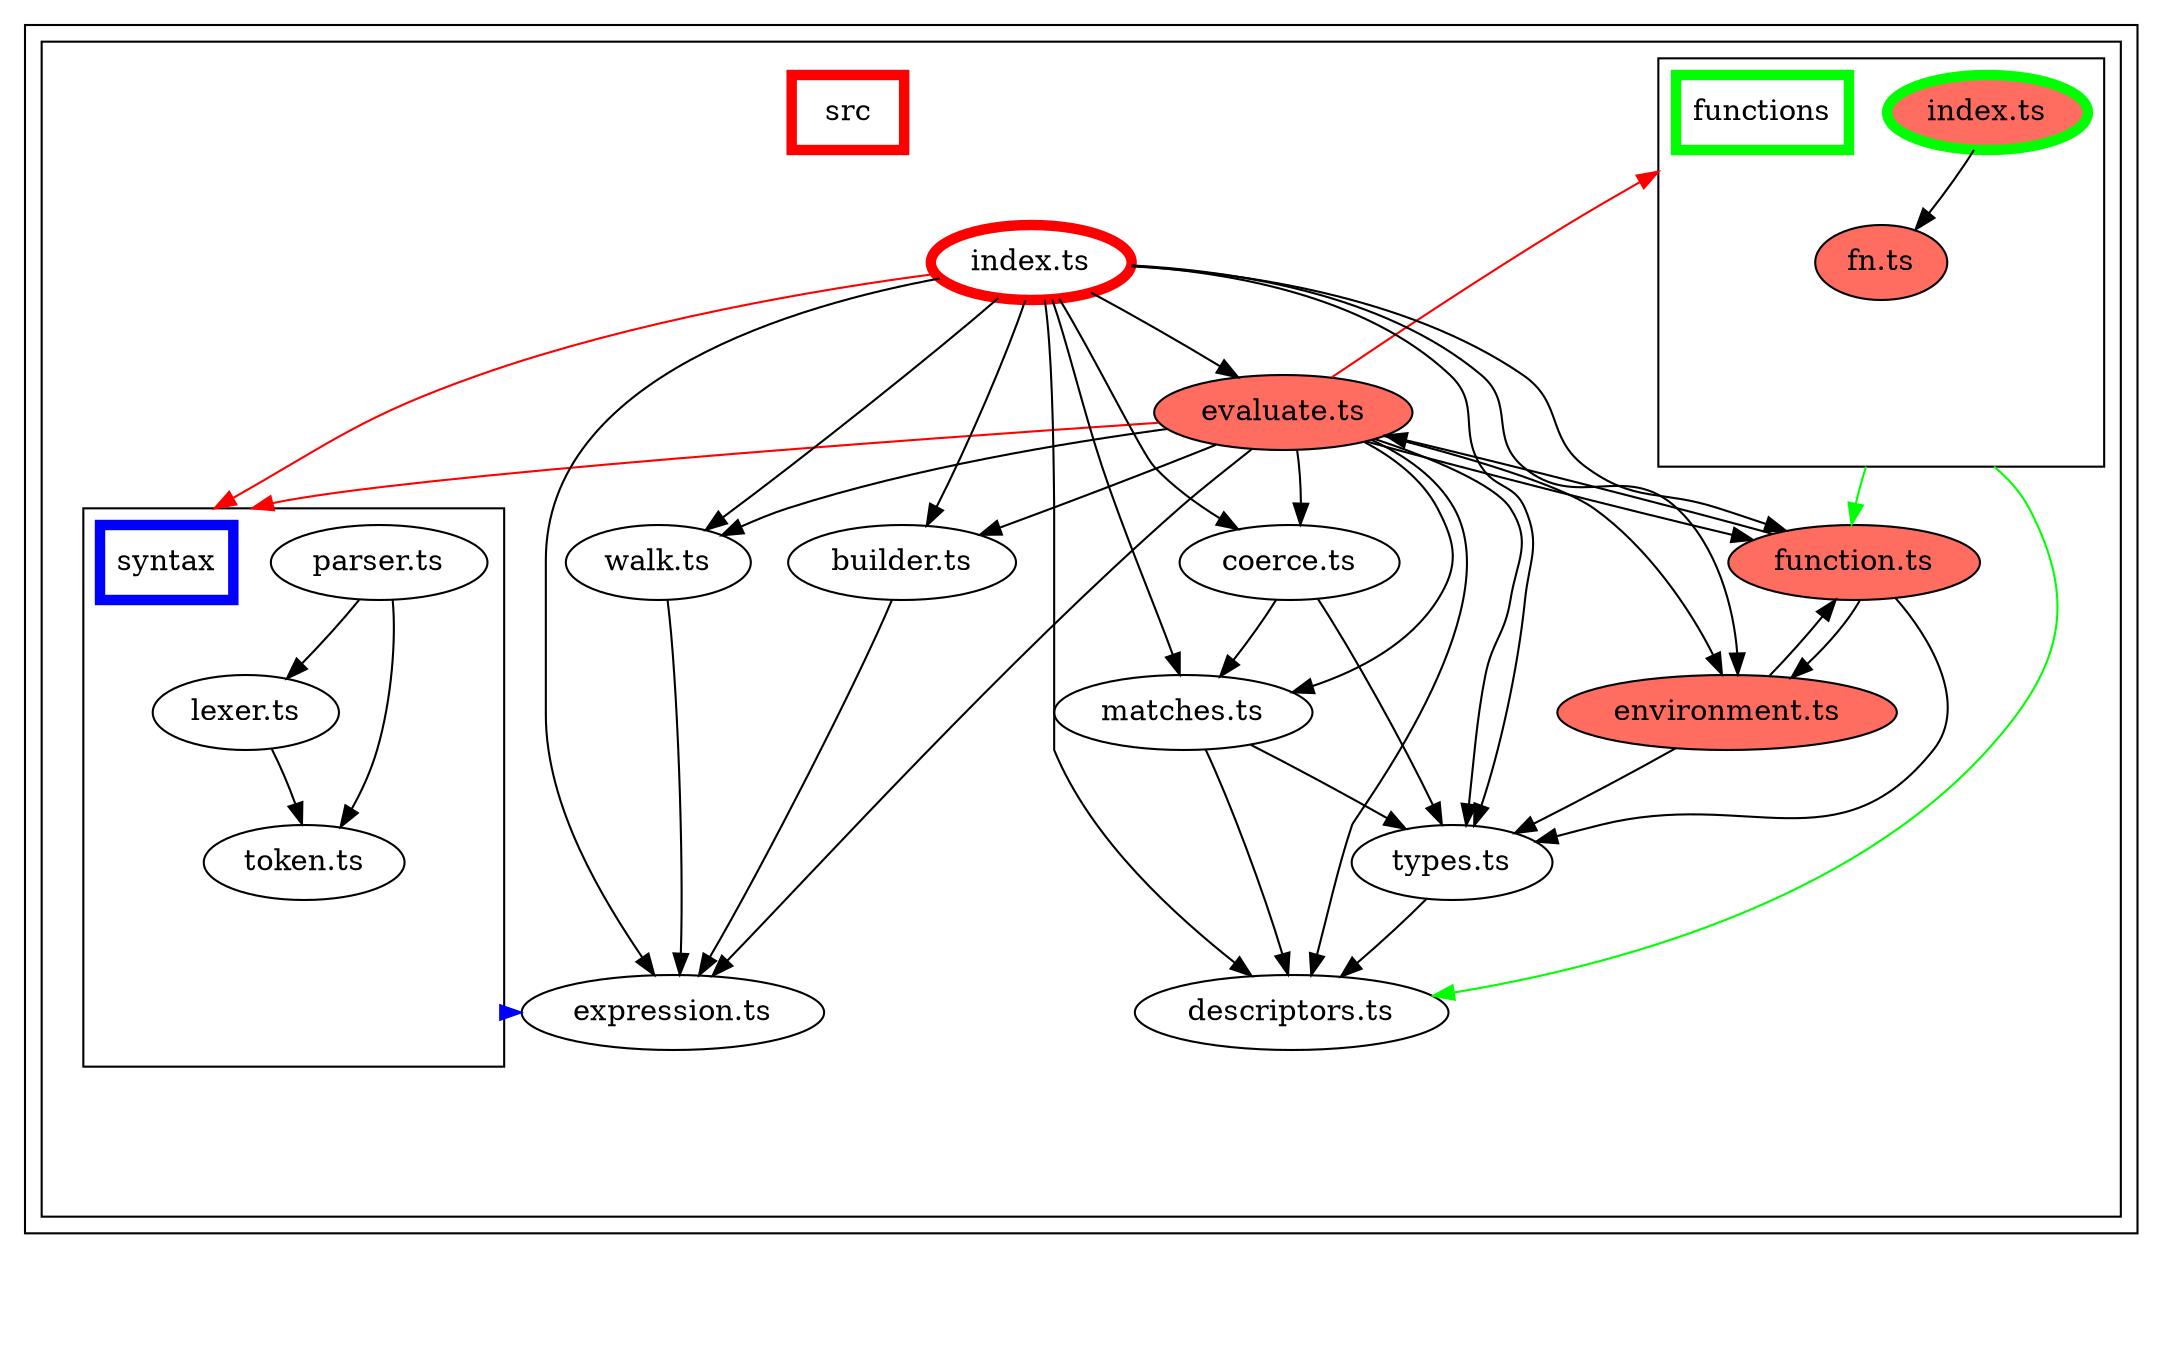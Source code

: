 digraph "dependency-graph-[object Object]" {
  compound = true;
  "dependency-graph-[object Object]" [
    style = "invis";
  ];
  "src/expression.ts";
  "src/matches.ts";
  "src/types.ts";
  "src/function.ts";
  "src/builder.ts";
  "src/coerce.ts";
  "src/descriptors.ts";
  "src/environment.ts";
  "src/functions/index.ts";
  "name_src/functions";
  "src/syntax/parser.ts";
  "name_src/syntax";
  "src/walk.ts";
  "src/evaluate.ts";
  "exit_src/functions";
  "src/functions/fn.ts";
  "src/syntax/lexer.ts";
  "src/syntax/token.ts";
  "exit_src/syntax";
  subgraph "cluster_src" {
    color = "#000000";
    label = "";
    "name_src" [
      penwidth = 5;
      shape = "rectangle";
      color = "#ff0000";
      label = "src";
    ];
    "exit_src" [
      style = "invis";
    ];
    subgraph "cluster_src" {
      color = "#000000";
      label = "";
      "name_src" [
        penwidth = 5;
        shape = "rectangle";
        color = "#ff0000";
        label = "src";
      ];
      "exit_src" [
        style = "invis";
      ];
      "src/builder.ts" [
        label = "builder.ts";
      ];
      "src/coerce.ts" [
        label = "coerce.ts";
      ];
      "src/descriptors.ts" [
        label = "descriptors.ts";
      ];
      "src/environment.ts" [
        label = "environment.ts";
        fillcolor = "#ff6c60";
        style = "rounded,filled";
      ];
      "src/evaluate.ts" [
        label = "evaluate.ts";
        fillcolor = "#ff6c60";
        style = "rounded,filled";
      ];
      "src/expression.ts" [
        label = "expression.ts";
      ];
      "src/function.ts" [
        label = "function.ts";
        fillcolor = "#ff6c60";
        style = "rounded,filled";
      ];
      "src/index.ts" [
        label = "index.ts";
        color = "#ff0000";
        penwidth = 5;
      ];
      "src/matches.ts" [
        label = "matches.ts";
      ];
      "src/types.ts" [
        label = "types.ts";
      ];
      "src/walk.ts" [
        label = "walk.ts";
      ];
      subgraph "cluster_src/functions" {
        color = "#000000";
        label = "";
        "name_src/functions" [
          penwidth = 5;
          shape = "rectangle";
          color = "#00ff00";
          label = "functions";
        ];
        "exit_src/functions" [
          style = "invis";
        ];
        "src/functions/fn.ts" [
          label = "fn.ts";
          fillcolor = "#ff6c60";
          style = "rounded,filled";
        ];
        "src/functions/index.ts" [
          label = "index.ts";
          color = "#00ff00";
          penwidth = 5;
          fillcolor = "#ff6c60";
          style = "rounded,filled";
        ];
        "src/functions/fn.ts" -> "exit_src/functions" [
          style = "invis";
        ];
        "src/functions/index.ts" -> "exit_src/functions" [
          style = "invis";
        ];
      }
      subgraph "cluster_src/syntax" {
        color = "#000000";
        label = "";
        "name_src/syntax" [
          penwidth = 5;
          shape = "rectangle";
          color = "#0000ff";
          label = "syntax";
        ];
        "exit_src/syntax" [
          style = "invis";
        ];
        "src/syntax/lexer.ts" [
          label = "lexer.ts";
        ];
        "src/syntax/parser.ts" [
          label = "parser.ts";
        ];
        "src/syntax/token.ts" [
          label = "token.ts";
        ];
        "src/syntax/lexer.ts" -> "exit_src/syntax" [
          style = "invis";
        ];
        "src/syntax/parser.ts" -> "exit_src/syntax" [
          style = "invis";
        ];
        "src/syntax/token.ts" -> "exit_src/syntax" [
          style = "invis";
        ];
      }
      "src/builder.ts" -> "exit_src" [
        style = "invis";
      ];
      "src/coerce.ts" -> "exit_src" [
        style = "invis";
      ];
      "src/descriptors.ts" -> "exit_src" [
        style = "invis";
      ];
      "src/environment.ts" -> "exit_src" [
        style = "invis";
      ];
      "src/evaluate.ts" -> "exit_src" [
        style = "invis";
      ];
      "src/expression.ts" -> "exit_src" [
        style = "invis";
      ];
      "src/function.ts" -> "exit_src" [
        style = "invis";
      ];
      "exit_src/functions" -> "exit_src" [
        style = "invis";
      ];
      "exit_src/functions" -> "exit_src" [
        style = "invis";
      ];
      "src/index.ts" -> "exit_src" [
        style = "invis";
      ];
      "src/matches.ts" -> "exit_src" [
        style = "invis";
      ];
      "exit_src/syntax" -> "exit_src" [
        style = "invis";
      ];
      "exit_src/syntax" -> "exit_src" [
        style = "invis";
      ];
      "exit_src/syntax" -> "exit_src" [
        style = "invis";
      ];
      "src/types.ts" -> "exit_src" [
        style = "invis";
      ];
      "src/walk.ts" -> "exit_src" [
        style = "invis";
      ];
    }
    "exit_src" -> "exit_src" [
      style = "invis";
    ];
    "exit_src" -> "exit_src" [
      style = "invis";
    ];
    "exit_src" -> "exit_src" [
      style = "invis";
    ];
    "exit_src" -> "exit_src" [
      style = "invis";
    ];
    "exit_src" -> "exit_src" [
      style = "invis";
    ];
    "exit_src" -> "exit_src" [
      style = "invis";
    ];
    "exit_src" -> "exit_src" [
      style = "invis";
    ];
    "exit_src" -> "exit_src" [
      style = "invis";
    ];
    "exit_src" -> "exit_src" [
      style = "invis";
    ];
    "exit_src" -> "exit_src" [
      style = "invis";
    ];
    "exit_src" -> "exit_src" [
      style = "invis";
    ];
    "exit_src" -> "exit_src" [
      style = "invis";
    ];
    "exit_src" -> "exit_src" [
      style = "invis";
    ];
    "exit_src" -> "exit_src" [
      style = "invis";
    ];
    "exit_src" -> "exit_src" [
      style = "invis";
    ];
    "exit_src" -> "exit_src" [
      style = "invis";
    ];
  }
  "exit_src" -> "dependency-graph-[object Object]" [
    style = "invis";
  ];
  "src/builder.ts" -> "src/expression.ts" [
    style = "invis";
  ];
  "src/builder.ts" -> "src/expression.ts" [
    style = "solid";
    ltail = "cluster_src/builder.ts";
    lhead = "cluster_src/expression.ts";
    color = "black";
  ];
  "src/coerce.ts" -> "src/matches.ts" [
    style = "invis";
  ];
  "src/coerce.ts" -> "src/matches.ts" [
    style = "solid";
    ltail = "cluster_src/coerce.ts";
    lhead = "cluster_src/matches.ts";
    color = "black";
  ];
  "src/coerce.ts" -> "src/types.ts" [
    style = "invis";
  ];
  "src/coerce.ts" -> "src/types.ts" [
    style = "solid";
    ltail = "cluster_src/coerce.ts";
    lhead = "cluster_src/types.ts";
    color = "black";
  ];
  "src/environment.ts" -> "src/function.ts" [
    style = "invis";
  ];
  "src/environment.ts" -> "src/function.ts" [
    style = "solid";
    ltail = "cluster_src/environment.ts";
    lhead = "cluster_src/function.ts";
    color = "black";
  ];
  "src/environment.ts" -> "src/types.ts" [
    style = "invis";
  ];
  "src/environment.ts" -> "src/types.ts" [
    style = "solid";
    ltail = "cluster_src/environment.ts";
    lhead = "cluster_src/types.ts";
    color = "black";
  ];
  "src/evaluate.ts" -> "src/builder.ts" [
    style = "invis";
  ];
  "src/evaluate.ts" -> "src/builder.ts" [
    style = "solid";
    ltail = "cluster_src/evaluate.ts";
    lhead = "cluster_src/builder.ts";
    color = "black";
  ];
  "src/evaluate.ts" -> "src/coerce.ts" [
    style = "invis";
  ];
  "src/evaluate.ts" -> "src/coerce.ts" [
    style = "solid";
    ltail = "cluster_src/evaluate.ts";
    lhead = "cluster_src/coerce.ts";
    color = "black";
  ];
  "src/evaluate.ts" -> "src/descriptors.ts" [
    style = "invis";
  ];
  "src/evaluate.ts" -> "src/descriptors.ts" [
    style = "solid";
    ltail = "cluster_src/evaluate.ts";
    lhead = "cluster_src/descriptors.ts";
    color = "black";
  ];
  "src/evaluate.ts" -> "src/environment.ts" [
    style = "invis";
  ];
  "src/evaluate.ts" -> "src/environment.ts" [
    style = "solid";
    ltail = "cluster_src/evaluate.ts";
    lhead = "cluster_src/environment.ts";
    color = "black";
  ];
  "src/evaluate.ts" -> "src/expression.ts" [
    style = "invis";
  ];
  "src/evaluate.ts" -> "src/expression.ts" [
    style = "solid";
    ltail = "cluster_src/evaluate.ts";
    lhead = "cluster_src/expression.ts";
    color = "black";
  ];
  "src/evaluate.ts" -> "src/function.ts" [
    style = "invis";
  ];
  "src/evaluate.ts" -> "src/function.ts" [
    style = "solid";
    ltail = "cluster_src/evaluate.ts";
    lhead = "cluster_src/function.ts";
    color = "black";
  ];
  "src/evaluate.ts" -> "name_src/functions" [
    style = "solid";
    ltail = "cluster_src/evaluate.ts";
    lhead = "cluster_src/functions";
    color = "#ff0000";
  ];
  "src/evaluate.ts" -> "src/matches.ts" [
    style = "invis";
  ];
  "src/evaluate.ts" -> "src/matches.ts" [
    style = "solid";
    ltail = "cluster_src/evaluate.ts";
    lhead = "cluster_src/matches.ts";
    color = "black";
  ];
  "src/evaluate.ts" -> "name_src/syntax" [
    style = "solid";
    ltail = "cluster_src/evaluate.ts";
    lhead = "cluster_src/syntax";
    color = "#ff0000";
  ];
  "src/evaluate.ts" -> "src/types.ts" [
    style = "invis";
  ];
  "src/evaluate.ts" -> "src/types.ts" [
    style = "solid";
    ltail = "cluster_src/evaluate.ts";
    lhead = "cluster_src/types.ts";
    color = "black";
  ];
  "src/evaluate.ts" -> "src/walk.ts" [
    style = "invis";
  ];
  "src/evaluate.ts" -> "src/walk.ts" [
    style = "solid";
    ltail = "cluster_src/evaluate.ts";
    lhead = "cluster_src/walk.ts";
    color = "black";
  ];
  "src/function.ts" -> "src/environment.ts" [
    style = "invis";
  ];
  "src/function.ts" -> "src/environment.ts" [
    style = "solid";
    ltail = "cluster_src/function.ts";
    lhead = "cluster_src/environment.ts";
    color = "black";
  ];
  "src/function.ts" -> "src/evaluate.ts" [
    style = "invis";
  ];
  "src/function.ts" -> "src/evaluate.ts" [
    style = "solid";
    ltail = "cluster_src/function.ts";
    lhead = "cluster_src/evaluate.ts";
    color = "black";
  ];
  "src/function.ts" -> "src/types.ts" [
    style = "invis";
  ];
  "src/function.ts" -> "src/types.ts" [
    style = "solid";
    ltail = "cluster_src/function.ts";
    lhead = "cluster_src/types.ts";
    color = "black";
  ];
  "src/functions/fn.ts" -> "src/descriptors.ts" [
    style = "invis";
  ];
  "exit_src/functions" -> "src/descriptors.ts" [
    style = "solid";
    ltail = "cluster_src/functions";
    lhead = "cluster_src/descriptors.ts";
    color = "#00ff00";
  ];
  "src/functions/fn.ts" -> "src/function.ts" [
    style = "invis";
  ];
  "exit_src/functions" -> "src/function.ts" [
    style = "solid";
    ltail = "cluster_src/functions";
    lhead = "cluster_src/function.ts";
    color = "#00ff00";
  ];
  "src/functions/index.ts" -> "src/function.ts" [
    style = "invis";
  ];
  "exit_src/functions" -> "src/function.ts" [
    style = "invis";
  ];
  "src/functions/index.ts" -> "src/functions/fn.ts" [
    style = "invis";
  ];
  "src/functions/index.ts" -> "src/functions/fn.ts" [
    style = "solid";
    ltail = "cluster_src/functions/index.ts";
    lhead = "cluster_src/functions/fn.ts";
    color = "black";
  ];
  "src/index.ts" -> "src/builder.ts" [
    style = "invis";
  ];
  "src/index.ts" -> "src/builder.ts" [
    style = "solid";
    ltail = "cluster_src/index.ts";
    lhead = "cluster_src/builder.ts";
    color = "black";
  ];
  "src/index.ts" -> "src/coerce.ts" [
    style = "invis";
  ];
  "src/index.ts" -> "src/coerce.ts" [
    style = "solid";
    ltail = "cluster_src/index.ts";
    lhead = "cluster_src/coerce.ts";
    color = "black";
  ];
  "src/index.ts" -> "src/descriptors.ts" [
    style = "invis";
  ];
  "src/index.ts" -> "src/descriptors.ts" [
    style = "solid";
    ltail = "cluster_src/index.ts";
    lhead = "cluster_src/descriptors.ts";
    color = "black";
  ];
  "src/index.ts" -> "src/environment.ts" [
    style = "invis";
  ];
  "src/index.ts" -> "src/environment.ts" [
    style = "solid";
    ltail = "cluster_src/index.ts";
    lhead = "cluster_src/environment.ts";
    color = "black";
  ];
  "src/index.ts" -> "src/evaluate.ts" [
    style = "invis";
  ];
  "src/index.ts" -> "src/evaluate.ts" [
    style = "solid";
    ltail = "cluster_src/index.ts";
    lhead = "cluster_src/evaluate.ts";
    color = "black";
  ];
  "src/index.ts" -> "src/expression.ts" [
    style = "invis";
  ];
  "src/index.ts" -> "src/expression.ts" [
    style = "solid";
    ltail = "cluster_src/index.ts";
    lhead = "cluster_src/expression.ts";
    color = "black";
  ];
  "src/index.ts" -> "src/function.ts" [
    style = "invis";
  ];
  "src/index.ts" -> "src/function.ts" [
    style = "solid";
    ltail = "cluster_src/index.ts";
    lhead = "cluster_src/function.ts";
    color = "black";
  ];
  "src/index.ts" -> "src/matches.ts" [
    style = "invis";
  ];
  "src/index.ts" -> "src/matches.ts" [
    style = "solid";
    ltail = "cluster_src/index.ts";
    lhead = "cluster_src/matches.ts";
    color = "black";
  ];
  "src/index.ts" -> "name_src/syntax" [
    style = "solid";
    ltail = "cluster_src/index.ts";
    lhead = "cluster_src/syntax";
    color = "#ff0000";
  ];
  "src/index.ts" -> "name_src/syntax" [
    style = "invis";
  ];
  "src/index.ts" -> "name_src/syntax" [
    style = "invis";
  ];
  "src/index.ts" -> "src/types.ts" [
    style = "invis";
  ];
  "src/index.ts" -> "src/types.ts" [
    style = "solid";
    ltail = "cluster_src/index.ts";
    lhead = "cluster_src/types.ts";
    color = "black";
  ];
  "src/index.ts" -> "src/walk.ts" [
    style = "invis";
  ];
  "src/index.ts" -> "src/walk.ts" [
    style = "solid";
    ltail = "cluster_src/index.ts";
    lhead = "cluster_src/walk.ts";
    color = "black";
  ];
  "src/matches.ts" -> "src/descriptors.ts" [
    style = "invis";
  ];
  "src/matches.ts" -> "src/descriptors.ts" [
    style = "solid";
    ltail = "cluster_src/matches.ts";
    lhead = "cluster_src/descriptors.ts";
    color = "black";
  ];
  "src/matches.ts" -> "src/types.ts" [
    style = "invis";
  ];
  "src/matches.ts" -> "src/types.ts" [
    style = "solid";
    ltail = "cluster_src/matches.ts";
    lhead = "cluster_src/types.ts";
    color = "black";
  ];
  "src/syntax/lexer.ts" -> "src/syntax/token.ts" [
    style = "invis";
  ];
  "src/syntax/lexer.ts" -> "src/syntax/token.ts" [
    style = "solid";
    ltail = "cluster_src/syntax/lexer.ts";
    lhead = "cluster_src/syntax/token.ts";
    color = "black";
  ];
  "src/syntax/parser.ts" -> "src/expression.ts" [
    style = "invis";
  ];
  "exit_src/syntax" -> "src/expression.ts" [
    style = "solid";
    ltail = "cluster_src/syntax";
    lhead = "cluster_src/expression.ts";
    color = "#0000ff";
  ];
  "src/syntax/parser.ts" -> "src/syntax/lexer.ts" [
    style = "invis";
  ];
  "src/syntax/parser.ts" -> "src/syntax/lexer.ts" [
    style = "solid";
    ltail = "cluster_src/syntax/parser.ts";
    lhead = "cluster_src/syntax/lexer.ts";
    color = "black";
  ];
  "src/syntax/parser.ts" -> "src/syntax/token.ts" [
    style = "invis";
  ];
  "src/syntax/parser.ts" -> "src/syntax/token.ts" [
    style = "solid";
    ltail = "cluster_src/syntax/parser.ts";
    lhead = "cluster_src/syntax/token.ts";
    color = "black";
  ];
  "src/types.ts" -> "src/descriptors.ts" [
    style = "invis";
  ];
  "src/types.ts" -> "src/descriptors.ts" [
    style = "solid";
    ltail = "cluster_src/types.ts";
    lhead = "cluster_src/descriptors.ts";
    color = "black";
  ];
  "src/walk.ts" -> "src/expression.ts" [
    style = "invis";
  ];
  "src/walk.ts" -> "src/expression.ts" [
    style = "solid";
    ltail = "cluster_src/walk.ts";
    lhead = "cluster_src/expression.ts";
    color = "black";
  ];
}
